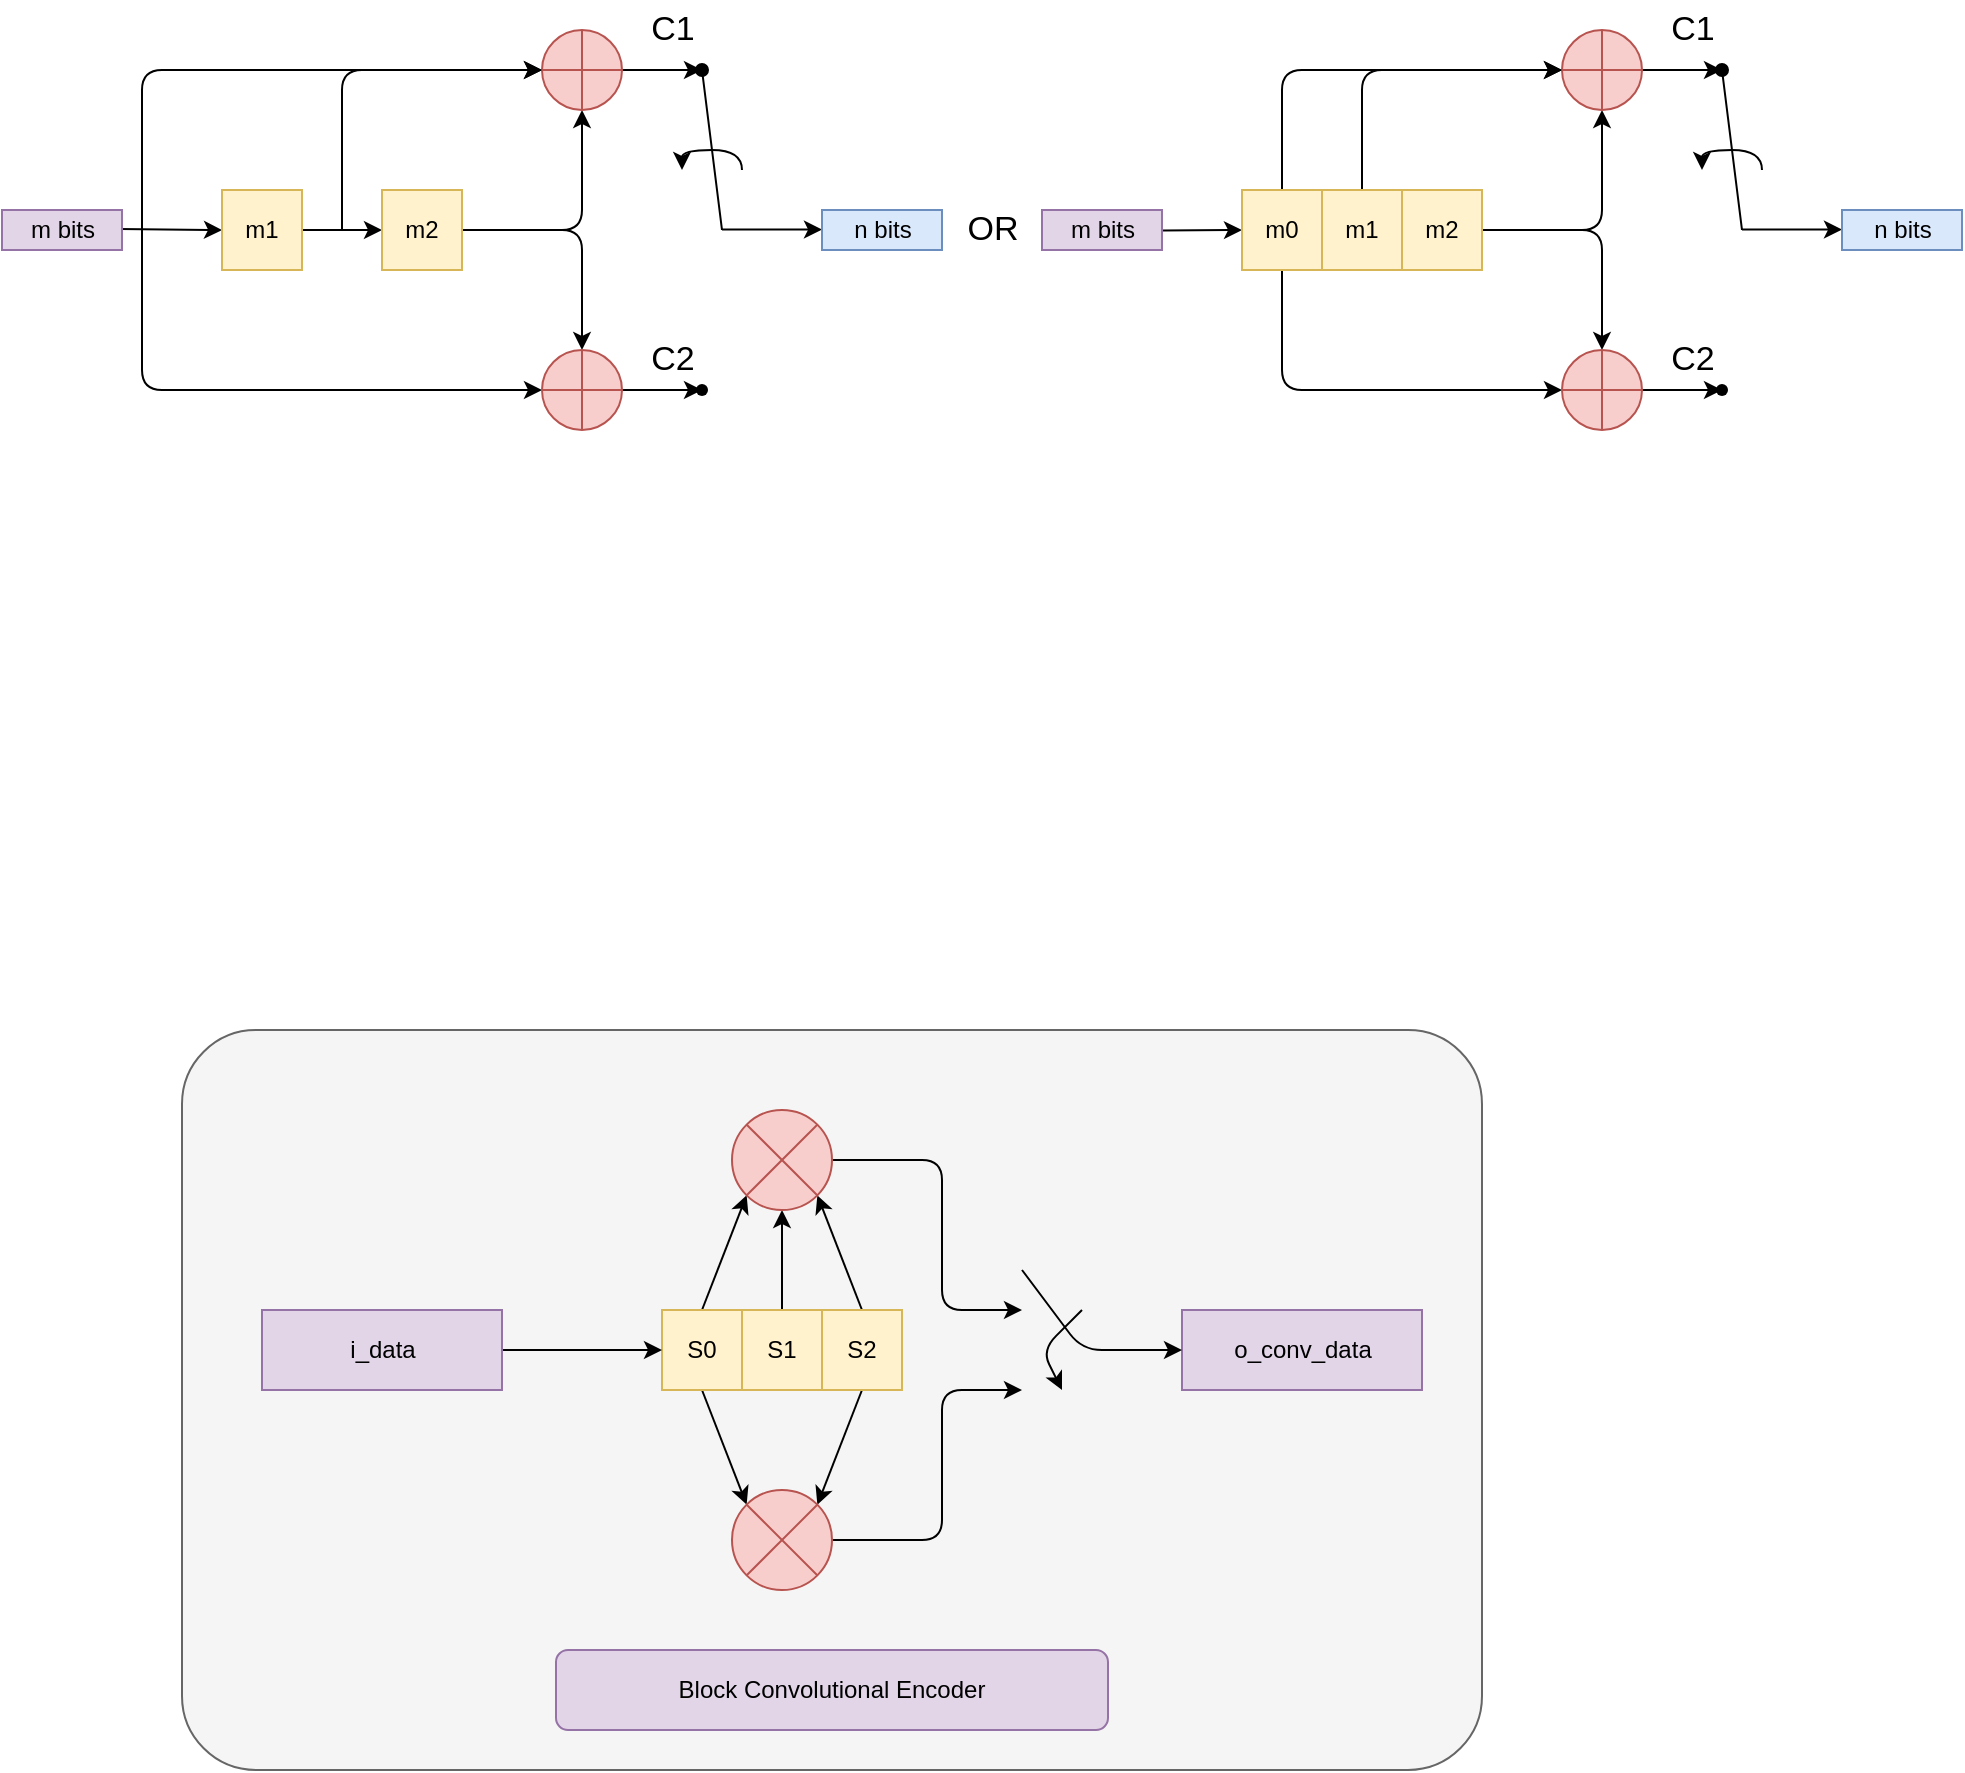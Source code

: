 <mxfile>
    <diagram id="-HukqGVqSq-t0yuqu8aU" name="Page-1">
        <mxGraphModel dx="2351" dy="1113" grid="1" gridSize="10" guides="1" tooltips="1" connect="1" arrows="1" fold="1" page="1" pageScale="1" pageWidth="850" pageHeight="1100" math="0" shadow="0">
            <root>
                <mxCell id="0"/>
                <mxCell id="1" parent="0"/>
                <mxCell id="6" style="edgeStyle=none;html=1;entryX=0;entryY=0.5;entryDx=0;entryDy=0;exitX=0.959;exitY=0.485;exitDx=0;exitDy=0;exitPerimeter=0;" parent="1" target="3" edge="1">
                    <mxGeometry relative="1" as="geometry">
                        <mxPoint x="28.77" y="219.55" as="sourcePoint"/>
                    </mxGeometry>
                </mxCell>
                <mxCell id="7" style="edgeStyle=none;html=1;exitX=1;exitY=0.5;exitDx=0;exitDy=0;entryX=0;entryY=0.5;entryDx=0;entryDy=0;" parent="1" source="3" target="4" edge="1">
                    <mxGeometry relative="1" as="geometry"/>
                </mxCell>
                <mxCell id="3" value="m1" style="whiteSpace=wrap;html=1;fillColor=#fff2cc;strokeColor=#d6b656;" parent="1" vertex="1">
                    <mxGeometry x="80" y="200" width="40" height="40" as="geometry"/>
                </mxCell>
                <mxCell id="10" style="edgeStyle=none;html=1;exitX=1;exitY=0.5;exitDx=0;exitDy=0;entryX=0.5;entryY=0;entryDx=0;entryDy=0;" parent="1" source="4" target="9" edge="1">
                    <mxGeometry relative="1" as="geometry">
                        <Array as="points">
                            <mxPoint x="260" y="220"/>
                        </Array>
                    </mxGeometry>
                </mxCell>
                <mxCell id="11" style="edgeStyle=none;html=1;exitX=1;exitY=0.5;exitDx=0;exitDy=0;entryX=0.5;entryY=1;entryDx=0;entryDy=0;" parent="1" source="4" target="8" edge="1">
                    <mxGeometry relative="1" as="geometry">
                        <Array as="points">
                            <mxPoint x="260" y="220"/>
                        </Array>
                    </mxGeometry>
                </mxCell>
                <mxCell id="4" value="m2" style="whiteSpace=wrap;html=1;fillColor=#fff2cc;strokeColor=#d6b656;" parent="1" vertex="1">
                    <mxGeometry x="160" y="200" width="40" height="40" as="geometry"/>
                </mxCell>
                <mxCell id="19" style="edgeStyle=none;html=1;exitX=1;exitY=0.5;exitDx=0;exitDy=0;" parent="1" source="8" edge="1">
                    <mxGeometry relative="1" as="geometry">
                        <mxPoint x="320" y="140" as="targetPoint"/>
                    </mxGeometry>
                </mxCell>
                <mxCell id="23" style="edgeStyle=none;html=1;exitX=0;exitY=0.5;exitDx=0;exitDy=0;entryX=0;entryY=0.5;entryDx=0;entryDy=0;" parent="1" target="8" edge="1">
                    <mxGeometry relative="1" as="geometry">
                        <mxPoint x="40" y="220" as="sourcePoint"/>
                        <Array as="points">
                            <mxPoint x="40" y="140"/>
                        </Array>
                    </mxGeometry>
                </mxCell>
                <mxCell id="8" value="" style="shape=orEllipse;perimeter=ellipsePerimeter;whiteSpace=wrap;html=1;backgroundOutline=1;fillColor=#f8cecc;strokeColor=#b85450;" parent="1" vertex="1">
                    <mxGeometry x="240" y="120" width="40" height="40" as="geometry"/>
                </mxCell>
                <mxCell id="20" style="edgeStyle=none;html=1;exitX=1;exitY=0.5;exitDx=0;exitDy=0;" parent="1" source="9" edge="1">
                    <mxGeometry relative="1" as="geometry">
                        <mxPoint x="320" y="300" as="targetPoint"/>
                    </mxGeometry>
                </mxCell>
                <mxCell id="21" style="edgeStyle=none;html=1;exitX=0;exitY=0.5;exitDx=0;exitDy=0;entryX=0;entryY=0.5;entryDx=0;entryDy=0;" parent="1" target="9" edge="1">
                    <mxGeometry relative="1" as="geometry">
                        <mxPoint x="40" y="220" as="sourcePoint"/>
                        <Array as="points">
                            <mxPoint x="40" y="300"/>
                        </Array>
                    </mxGeometry>
                </mxCell>
                <mxCell id="22" style="edgeStyle=none;html=1;exitX=0;exitY=0.5;exitDx=0;exitDy=0;entryX=0;entryY=0.5;entryDx=0;entryDy=0;" parent="1" target="8" edge="1">
                    <mxGeometry relative="1" as="geometry">
                        <mxPoint x="140" y="220" as="sourcePoint"/>
                        <Array as="points">
                            <mxPoint x="140" y="140"/>
                        </Array>
                    </mxGeometry>
                </mxCell>
                <mxCell id="9" value="" style="shape=orEllipse;perimeter=ellipsePerimeter;whiteSpace=wrap;html=1;backgroundOutline=1;fillColor=#f8cecc;strokeColor=#b85450;" parent="1" vertex="1">
                    <mxGeometry x="240" y="280" width="40" height="40" as="geometry"/>
                </mxCell>
                <mxCell id="25" style="edgeStyle=none;html=1;entryX=0;entryY=0.5;entryDx=0;entryDy=0;exitX=1.016;exitY=0.508;exitDx=0;exitDy=0;exitPerimeter=0;" parent="1" source="38" target="27" edge="1">
                    <mxGeometry relative="1" as="geometry">
                        <mxPoint x="510" y="220" as="sourcePoint"/>
                    </mxGeometry>
                </mxCell>
                <mxCell id="40" style="edgeStyle=none;html=1;exitX=0.5;exitY=0;exitDx=0;exitDy=0;entryX=0;entryY=0.5;entryDx=0;entryDy=0;fontSize=13;" parent="1" source="27" target="33" edge="1">
                    <mxGeometry relative="1" as="geometry">
                        <Array as="points">
                            <mxPoint x="610" y="140"/>
                        </Array>
                    </mxGeometry>
                </mxCell>
                <mxCell id="41" style="edgeStyle=none;html=1;exitX=0.5;exitY=1;exitDx=0;exitDy=0;entryX=0;entryY=0.5;entryDx=0;entryDy=0;fontSize=13;" parent="1" source="27" target="37" edge="1">
                    <mxGeometry relative="1" as="geometry">
                        <Array as="points">
                            <mxPoint x="610" y="300"/>
                        </Array>
                    </mxGeometry>
                </mxCell>
                <mxCell id="27" value="m0" style="whiteSpace=wrap;html=1;fillColor=#fff2cc;strokeColor=#d6b656;" parent="1" vertex="1">
                    <mxGeometry x="590" y="200" width="40" height="40" as="geometry"/>
                </mxCell>
                <mxCell id="28" style="edgeStyle=none;html=1;exitX=1;exitY=0.5;exitDx=0;exitDy=0;entryX=0.5;entryY=0;entryDx=0;entryDy=0;" parent="1" source="30" target="37" edge="1">
                    <mxGeometry relative="1" as="geometry">
                        <Array as="points">
                            <mxPoint x="770" y="220"/>
                        </Array>
                    </mxGeometry>
                </mxCell>
                <mxCell id="29" style="edgeStyle=none;html=1;exitX=1;exitY=0.5;exitDx=0;exitDy=0;entryX=0.5;entryY=1;entryDx=0;entryDy=0;" parent="1" source="30" target="33" edge="1">
                    <mxGeometry relative="1" as="geometry">
                        <Array as="points">
                            <mxPoint x="770" y="220"/>
                        </Array>
                    </mxGeometry>
                </mxCell>
                <mxCell id="30" value="m2" style="whiteSpace=wrap;html=1;fillColor=#fff2cc;strokeColor=#d6b656;" parent="1" vertex="1">
                    <mxGeometry x="670" y="200" width="40" height="40" as="geometry"/>
                </mxCell>
                <mxCell id="31" style="edgeStyle=none;html=1;exitX=1;exitY=0.5;exitDx=0;exitDy=0;" parent="1" source="33" edge="1">
                    <mxGeometry relative="1" as="geometry">
                        <mxPoint x="830" y="140" as="targetPoint"/>
                    </mxGeometry>
                </mxCell>
                <mxCell id="33" value="" style="shape=orEllipse;perimeter=ellipsePerimeter;whiteSpace=wrap;html=1;backgroundOutline=1;fillColor=#f8cecc;strokeColor=#b85450;" parent="1" vertex="1">
                    <mxGeometry x="750" y="120" width="40" height="40" as="geometry"/>
                </mxCell>
                <mxCell id="34" style="edgeStyle=none;html=1;exitX=1;exitY=0.5;exitDx=0;exitDy=0;" parent="1" source="37" edge="1">
                    <mxGeometry relative="1" as="geometry">
                        <mxPoint x="830" y="300" as="targetPoint"/>
                    </mxGeometry>
                </mxCell>
                <mxCell id="37" value="" style="shape=orEllipse;perimeter=ellipsePerimeter;whiteSpace=wrap;html=1;backgroundOutline=1;fillColor=#f8cecc;strokeColor=#b85450;" parent="1" vertex="1">
                    <mxGeometry x="750" y="280" width="40" height="40" as="geometry"/>
                </mxCell>
                <mxCell id="38" value="m" style="text;html=1;align=center;verticalAlign=middle;resizable=0;points=[];autosize=1;strokeColor=none;fillColor=none;" parent="1" vertex="1">
                    <mxGeometry x="520" y="205" width="30" height="30" as="geometry"/>
                </mxCell>
                <mxCell id="42" style="edgeStyle=none;html=1;exitX=0.5;exitY=1;exitDx=0;exitDy=0;entryX=0;entryY=0.5;entryDx=0;entryDy=0;fontSize=13;" parent="1" source="39" target="33" edge="1">
                    <mxGeometry relative="1" as="geometry">
                        <Array as="points">
                            <mxPoint x="650" y="140"/>
                        </Array>
                    </mxGeometry>
                </mxCell>
                <mxCell id="39" value="m1" style="whiteSpace=wrap;html=1;fillColor=#fff2cc;strokeColor=#d6b656;" parent="1" vertex="1">
                    <mxGeometry x="630" y="200" width="40" height="40" as="geometry"/>
                </mxCell>
                <mxCell id="43" value="&lt;font style=&quot;font-size: 17px;&quot;&gt;OR&lt;/font&gt;" style="text;html=1;align=center;verticalAlign=middle;resizable=0;points=[];autosize=1;strokeColor=none;fillColor=none;fontSize=13;" parent="1" vertex="1">
                    <mxGeometry x="440" y="205" width="50" height="30" as="geometry"/>
                </mxCell>
                <mxCell id="44" value="C1" style="text;html=1;align=center;verticalAlign=middle;resizable=0;points=[];autosize=1;strokeColor=none;fillColor=none;fontSize=17;" parent="1" vertex="1">
                    <mxGeometry x="280" y="105" width="50" height="30" as="geometry"/>
                </mxCell>
                <mxCell id="45" value="C2" style="text;html=1;align=center;verticalAlign=middle;resizable=0;points=[];autosize=1;strokeColor=none;fillColor=none;fontSize=17;" parent="1" vertex="1">
                    <mxGeometry x="280" y="270" width="50" height="30" as="geometry"/>
                </mxCell>
                <mxCell id="48" value="" style="edgeStyle=none;orthogonalLoop=1;jettySize=auto;html=1;fontSize=17;" parent="1" edge="1">
                    <mxGeometry width="100" relative="1" as="geometry">
                        <mxPoint x="330" y="219.8" as="sourcePoint"/>
                        <mxPoint x="380" y="219.8" as="targetPoint"/>
                        <Array as="points"/>
                    </mxGeometry>
                </mxCell>
                <mxCell id="49" value="" style="shape=waypoint;sketch=0;size=6;pointerEvents=1;points=[];fillColor=none;resizable=0;rotatable=0;perimeter=centerPerimeter;snapToPoint=1;fontSize=17;" parent="1" vertex="1">
                    <mxGeometry x="310" y="290" width="20" height="20" as="geometry"/>
                </mxCell>
                <mxCell id="50" value="" style="shape=waypoint;sketch=0;size=6;pointerEvents=1;points=[];fillColor=none;resizable=0;rotatable=0;perimeter=centerPerimeter;snapToPoint=1;fontSize=17;" parent="1" vertex="1">
                    <mxGeometry x="310" y="130" width="20" height="20" as="geometry"/>
                </mxCell>
                <mxCell id="51" value="" style="edgeStyle=none;orthogonalLoop=1;jettySize=auto;html=1;fontSize=17;endArrow=oval;endFill=1;entryX=1.1;entryY=0.04;entryDx=0;entryDy=0;entryPerimeter=0;" parent="1" target="50" edge="1">
                    <mxGeometry width="100" relative="1" as="geometry">
                        <mxPoint x="330" y="220" as="sourcePoint"/>
                        <mxPoint x="280" y="200" as="targetPoint"/>
                        <Array as="points"/>
                    </mxGeometry>
                </mxCell>
                <mxCell id="52" value="" style="edgeStyle=orthogonalEdgeStyle;orthogonalLoop=1;jettySize=auto;html=1;fontSize=17;endArrow=classic;endFill=1;curved=1;" parent="1" edge="1">
                    <mxGeometry width="100" relative="1" as="geometry">
                        <mxPoint x="340" y="190" as="sourcePoint"/>
                        <mxPoint x="310" y="190" as="targetPoint"/>
                        <Array as="points">
                            <mxPoint x="340" y="180"/>
                            <mxPoint x="310" y="180"/>
                        </Array>
                    </mxGeometry>
                </mxCell>
                <mxCell id="53" value="" style="edgeStyle=none;orthogonalLoop=1;jettySize=auto;html=1;fontSize=17;" parent="1" edge="1">
                    <mxGeometry width="100" relative="1" as="geometry">
                        <mxPoint x="840" y="219.8" as="sourcePoint"/>
                        <mxPoint x="890" y="219.8" as="targetPoint"/>
                        <Array as="points"/>
                    </mxGeometry>
                </mxCell>
                <mxCell id="54" value="" style="edgeStyle=none;orthogonalLoop=1;jettySize=auto;html=1;fontSize=17;endArrow=oval;endFill=1;entryX=1.1;entryY=0.04;entryDx=0;entryDy=0;entryPerimeter=0;" parent="1" target="56" edge="1">
                    <mxGeometry width="100" relative="1" as="geometry">
                        <mxPoint x="840" y="220" as="sourcePoint"/>
                        <mxPoint x="790" y="200" as="targetPoint"/>
                        <Array as="points"/>
                    </mxGeometry>
                </mxCell>
                <mxCell id="55" value="" style="edgeStyle=orthogonalEdgeStyle;orthogonalLoop=1;jettySize=auto;html=1;fontSize=17;endArrow=classic;endFill=1;curved=1;" parent="1" edge="1">
                    <mxGeometry width="100" relative="1" as="geometry">
                        <mxPoint x="850" y="190" as="sourcePoint"/>
                        <mxPoint x="820" y="190" as="targetPoint"/>
                        <Array as="points">
                            <mxPoint x="850" y="180"/>
                            <mxPoint x="820" y="180"/>
                        </Array>
                    </mxGeometry>
                </mxCell>
                <mxCell id="56" value="" style="shape=waypoint;sketch=0;size=6;pointerEvents=1;points=[];fillColor=none;resizable=0;rotatable=0;perimeter=centerPerimeter;snapToPoint=1;fontSize=17;" parent="1" vertex="1">
                    <mxGeometry x="820" y="130" width="20" height="20" as="geometry"/>
                </mxCell>
                <mxCell id="57" value="" style="shape=waypoint;sketch=0;size=6;pointerEvents=1;points=[];fillColor=none;resizable=0;rotatable=0;perimeter=centerPerimeter;snapToPoint=1;fontSize=17;" parent="1" vertex="1">
                    <mxGeometry x="820" y="290" width="20" height="20" as="geometry"/>
                </mxCell>
                <mxCell id="60" value="C2" style="text;html=1;align=center;verticalAlign=middle;resizable=0;points=[];autosize=1;strokeColor=none;fillColor=none;fontSize=17;" parent="1" vertex="1">
                    <mxGeometry x="790" y="270" width="50" height="30" as="geometry"/>
                </mxCell>
                <mxCell id="61" value="C1" style="text;html=1;align=center;verticalAlign=middle;resizable=0;points=[];autosize=1;strokeColor=none;fillColor=none;fontSize=17;" parent="1" vertex="1">
                    <mxGeometry x="790" y="105" width="50" height="30" as="geometry"/>
                </mxCell>
                <mxCell id="62" value="m bits" style="externalPins=0;recursiveResize=0;shadow=0;dashed=0;align=center;html=1;strokeWidth=1;shape=mxgraph.rtl.abstract.entity;container=1;collapsible=0;kind=input;drawPins=0;left=0;right=1;bottom=0;top=0;fillColor=#e1d5e7;strokeColor=#9673a6;" parent="1" vertex="1">
                    <mxGeometry x="-30" y="210" width="60" height="20" as="geometry"/>
                </mxCell>
                <mxCell id="63" value="m bits" style="externalPins=0;recursiveResize=0;shadow=0;dashed=0;align=center;html=1;strokeWidth=1;shape=mxgraph.rtl.abstract.entity;container=1;collapsible=0;kind=input;drawPins=0;left=0;right=1;bottom=0;top=0;fillColor=#e1d5e7;strokeColor=#9673a6;" parent="1" vertex="1">
                    <mxGeometry x="490" y="210" width="60" height="20" as="geometry"/>
                </mxCell>
                <mxCell id="64" value="n bits" style="externalPins=0;recursiveResize=0;shadow=0;dashed=0;align=center;html=1;strokeWidth=1;shape=mxgraph.rtl.abstract.entity;container=1;collapsible=0;kind=output;drawPins=0;left=1;right=0;bottom=0;top=0;fillColor=#dae8fc;strokeColor=#6c8ebf;" parent="1" vertex="1">
                    <mxGeometry x="380" y="210" width="60" height="20" as="geometry"/>
                </mxCell>
                <mxCell id="65" value="n bits" style="externalPins=0;recursiveResize=0;shadow=0;dashed=0;align=center;html=1;strokeWidth=1;shape=mxgraph.rtl.abstract.entity;container=1;collapsible=0;kind=output;drawPins=0;left=1;right=0;bottom=0;top=0;fillColor=#dae8fc;strokeColor=#6c8ebf;" parent="1" vertex="1">
                    <mxGeometry x="890" y="210" width="60" height="20" as="geometry"/>
                </mxCell>
                <mxCell id="66" value="" style="rounded=1;whiteSpace=wrap;html=1;fillColor=#f5f5f5;fontColor=#333333;strokeColor=#666666;arcSize=10;" vertex="1" parent="1">
                    <mxGeometry x="60" y="620" width="650" height="370" as="geometry"/>
                </mxCell>
                <mxCell id="67" style="edgeStyle=none;html=1;exitX=0.5;exitY=0;exitDx=0;exitDy=0;entryX=0;entryY=1;entryDx=0;entryDy=0;" edge="1" parent="1" source="69" target="78">
                    <mxGeometry relative="1" as="geometry"/>
                </mxCell>
                <mxCell id="68" style="edgeStyle=none;html=1;exitX=0.5;exitY=1;exitDx=0;exitDy=0;entryX=0;entryY=0;entryDx=0;entryDy=0;" edge="1" parent="1" source="69" target="80">
                    <mxGeometry relative="1" as="geometry"/>
                </mxCell>
                <mxCell id="69" value="S0" style="whiteSpace=wrap;html=1;fillColor=#fff2cc;strokeColor=#d6b656;" vertex="1" parent="1">
                    <mxGeometry x="300" y="760" width="40" height="40" as="geometry"/>
                </mxCell>
                <mxCell id="70" style="edgeStyle=none;html=1;exitX=0.5;exitY=0;exitDx=0;exitDy=0;entryX=0.5;entryY=1;entryDx=0;entryDy=0;" edge="1" parent="1" source="71" target="78">
                    <mxGeometry relative="1" as="geometry"/>
                </mxCell>
                <mxCell id="71" value="S1" style="whiteSpace=wrap;html=1;fillColor=#fff2cc;strokeColor=#d6b656;" vertex="1" parent="1">
                    <mxGeometry x="340" y="760" width="40" height="40" as="geometry"/>
                </mxCell>
                <mxCell id="72" value="" style="edgeStyle=none;orthogonalLoop=1;jettySize=auto;html=1;entryX=0;entryY=0.5;entryDx=0;entryDy=0;exitX=0;exitY=0;exitDx=120.0;exitDy=20;exitPerimeter=0;" edge="1" parent="1" source="73" target="69">
                    <mxGeometry width="100" relative="1" as="geometry">
                        <mxPoint x="260" y="790" as="sourcePoint"/>
                        <mxPoint x="260" y="780" as="targetPoint"/>
                        <Array as="points"/>
                    </mxGeometry>
                </mxCell>
                <mxCell id="73" value="i_data" style="externalPins=0;recursiveResize=0;shadow=0;dashed=0;align=center;html=1;strokeWidth=1;shape=mxgraph.rtl.abstract.entity;container=1;collapsible=0;kind=input;drawPins=0;left=0;right=1;bottom=0;top=0;fillColor=#e1d5e7;strokeColor=#9673a6;" vertex="1" parent="1">
                    <mxGeometry x="100" y="760" width="120" height="40" as="geometry"/>
                </mxCell>
                <mxCell id="74" style="edgeStyle=none;html=1;exitX=0.5;exitY=0;exitDx=0;exitDy=0;entryX=1;entryY=1;entryDx=0;entryDy=0;" edge="1" parent="1" source="76" target="78">
                    <mxGeometry relative="1" as="geometry"/>
                </mxCell>
                <mxCell id="75" style="edgeStyle=none;html=1;exitX=0.5;exitY=1;exitDx=0;exitDy=0;entryX=1;entryY=0;entryDx=0;entryDy=0;" edge="1" parent="1" source="76" target="80">
                    <mxGeometry relative="1" as="geometry"/>
                </mxCell>
                <mxCell id="76" value="S2" style="whiteSpace=wrap;html=1;fillColor=#fff2cc;strokeColor=#d6b656;" vertex="1" parent="1">
                    <mxGeometry x="380" y="760" width="40" height="40" as="geometry"/>
                </mxCell>
                <mxCell id="77" style="edgeStyle=none;html=1;exitX=1;exitY=0.5;exitDx=0;exitDy=0;" edge="1" parent="1" source="78">
                    <mxGeometry relative="1" as="geometry">
                        <mxPoint x="480" y="760" as="targetPoint"/>
                        <Array as="points">
                            <mxPoint x="440" y="685"/>
                            <mxPoint x="440" y="760"/>
                        </Array>
                    </mxGeometry>
                </mxCell>
                <mxCell id="78" value="" style="shape=sumEllipse;perimeter=ellipsePerimeter;whiteSpace=wrap;html=1;backgroundOutline=1;fillColor=#f8cecc;strokeColor=#b85450;" vertex="1" parent="1">
                    <mxGeometry x="335" y="660" width="50" height="50" as="geometry"/>
                </mxCell>
                <mxCell id="79" style="edgeStyle=none;html=1;exitX=1;exitY=0.5;exitDx=0;exitDy=0;" edge="1" parent="1" source="80">
                    <mxGeometry relative="1" as="geometry">
                        <mxPoint x="480" y="800" as="targetPoint"/>
                        <Array as="points">
                            <mxPoint x="440" y="875"/>
                            <mxPoint x="440" y="800"/>
                        </Array>
                    </mxGeometry>
                </mxCell>
                <mxCell id="80" value="" style="shape=sumEllipse;perimeter=ellipsePerimeter;whiteSpace=wrap;html=1;backgroundOutline=1;fillColor=#f8cecc;strokeColor=#b85450;" vertex="1" parent="1">
                    <mxGeometry x="335" y="850" width="50" height="50" as="geometry"/>
                </mxCell>
                <mxCell id="81" value="o_conv_data" style="externalPins=0;recursiveResize=0;shadow=0;dashed=0;align=center;html=1;strokeWidth=1;shape=mxgraph.rtl.abstract.entity;container=1;collapsible=0;kind=output;drawPins=0;left=1;right=0;bottom=0;top=0;fillColor=#e1d5e7;strokeColor=#9673a6;" vertex="1" parent="1">
                    <mxGeometry x="560" y="760" width="120" height="40" as="geometry"/>
                </mxCell>
                <mxCell id="82" value="" style="edgeStyle=none;orthogonalLoop=1;jettySize=auto;html=1;entryX=0;entryY=0;entryDx=0;entryDy=20;entryPerimeter=0;" edge="1" parent="1" target="81">
                    <mxGeometry width="100" relative="1" as="geometry">
                        <mxPoint x="480" y="740" as="sourcePoint"/>
                        <mxPoint x="550" y="770" as="targetPoint"/>
                        <Array as="points">
                            <mxPoint x="510" y="780"/>
                        </Array>
                    </mxGeometry>
                </mxCell>
                <mxCell id="83" value="" style="edgeStyle=none;orthogonalLoop=1;jettySize=auto;html=1;" edge="1" parent="1">
                    <mxGeometry width="100" relative="1" as="geometry">
                        <mxPoint x="510" y="760" as="sourcePoint"/>
                        <mxPoint x="500" y="800" as="targetPoint"/>
                        <Array as="points">
                            <mxPoint x="490" y="780"/>
                        </Array>
                    </mxGeometry>
                </mxCell>
                <mxCell id="84" value="Block Convolutional Encoder" style="rounded=1;whiteSpace=wrap;html=1;fillColor=#e1d5e7;strokeColor=#9673a6;" vertex="1" parent="1">
                    <mxGeometry x="247" y="930" width="276" height="40" as="geometry"/>
                </mxCell>
            </root>
        </mxGraphModel>
    </diagram>
</mxfile>